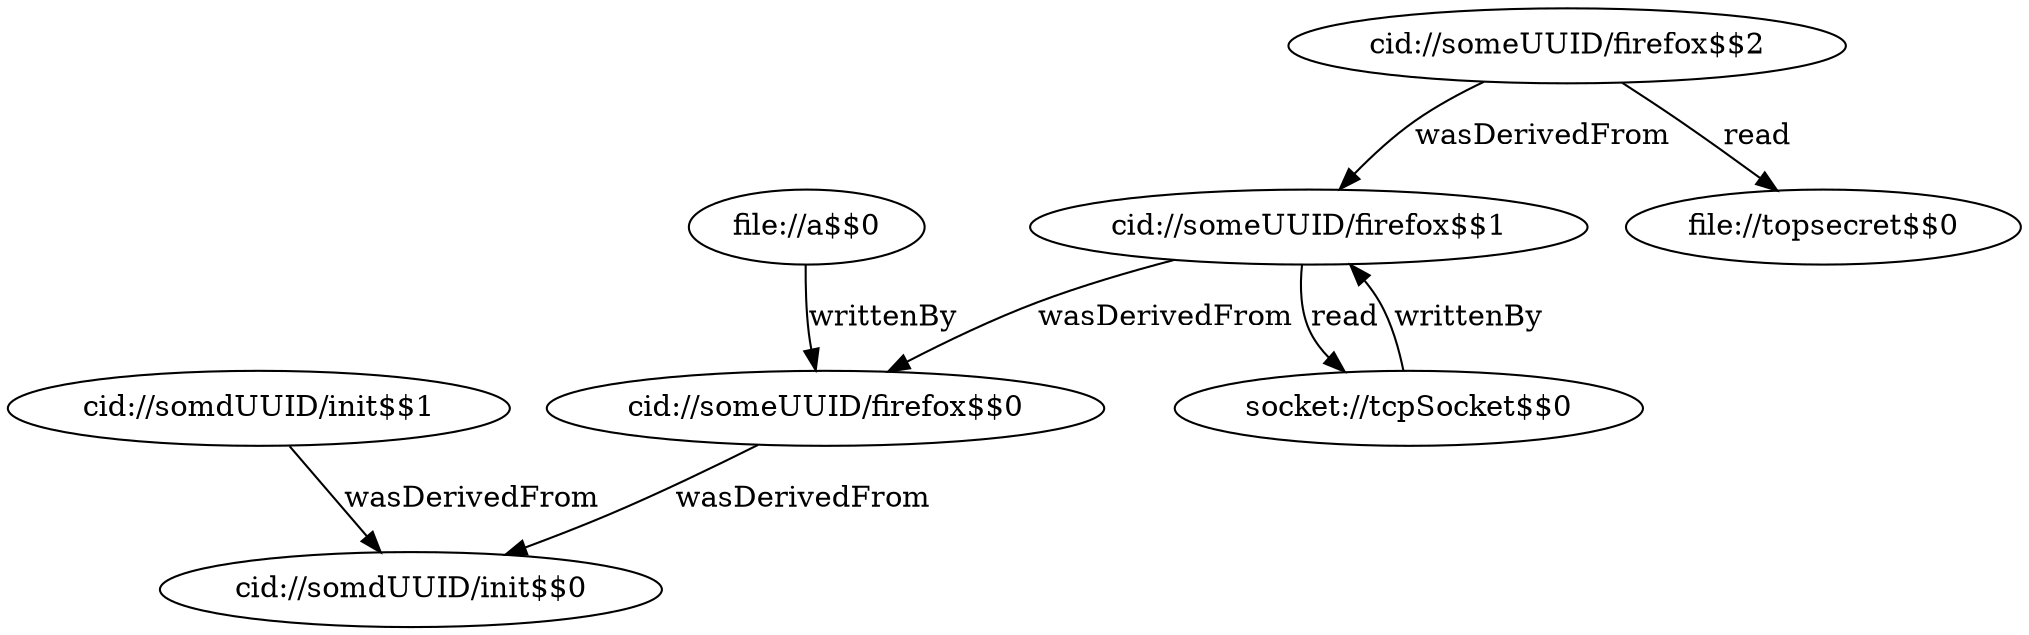 digraph G {
n0[label="cid://someUUID/firefox$$0"];
n1[label="cid://somdUUID/init$$0"];
n0 -> n1[label="wasDerivedFrom"];
n2[label="cid://somdUUID/init$$1"];
n2 -> n1[label="wasDerivedFrom"];
n3[label="file://a$$0"];
n3 -> n0[label="writtenBy"];
n4[label="cid://someUUID/firefox$$1"];
n4 -> n0[label="wasDerivedFrom"];
n5[label="socket://tcpSocket$$0"];
n4 -> n5[label="read"];
n5 -> n4[label="writtenBy"];
n6[label="cid://someUUID/firefox$$2"];
n6 -> n4[label="wasDerivedFrom"];
n7[label="file://topsecret$$0"];
n6 -> n7[label="read"];

}
